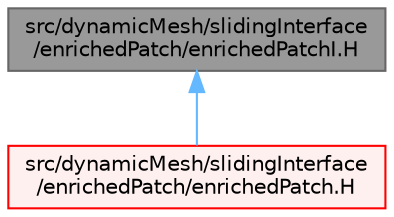 digraph "src/dynamicMesh/slidingInterface/enrichedPatch/enrichedPatchI.H"
{
 // LATEX_PDF_SIZE
  bgcolor="transparent";
  edge [fontname=Helvetica,fontsize=10,labelfontname=Helvetica,labelfontsize=10];
  node [fontname=Helvetica,fontsize=10,shape=box,height=0.2,width=0.4];
  Node1 [id="Node000001",label="src/dynamicMesh/slidingInterface\l/enrichedPatch/enrichedPatchI.H",height=0.2,width=0.4,color="gray40", fillcolor="grey60", style="filled", fontcolor="black",tooltip=" "];
  Node1 -> Node2 [id="edge1_Node000001_Node000002",dir="back",color="steelblue1",style="solid",tooltip=" "];
  Node2 [id="Node000002",label="src/dynamicMesh/slidingInterface\l/enrichedPatch/enrichedPatch.H",height=0.2,width=0.4,color="red", fillcolor="#FFF0F0", style="filled",URL="$enrichedPatch_8H.html",tooltip=" "];
}

